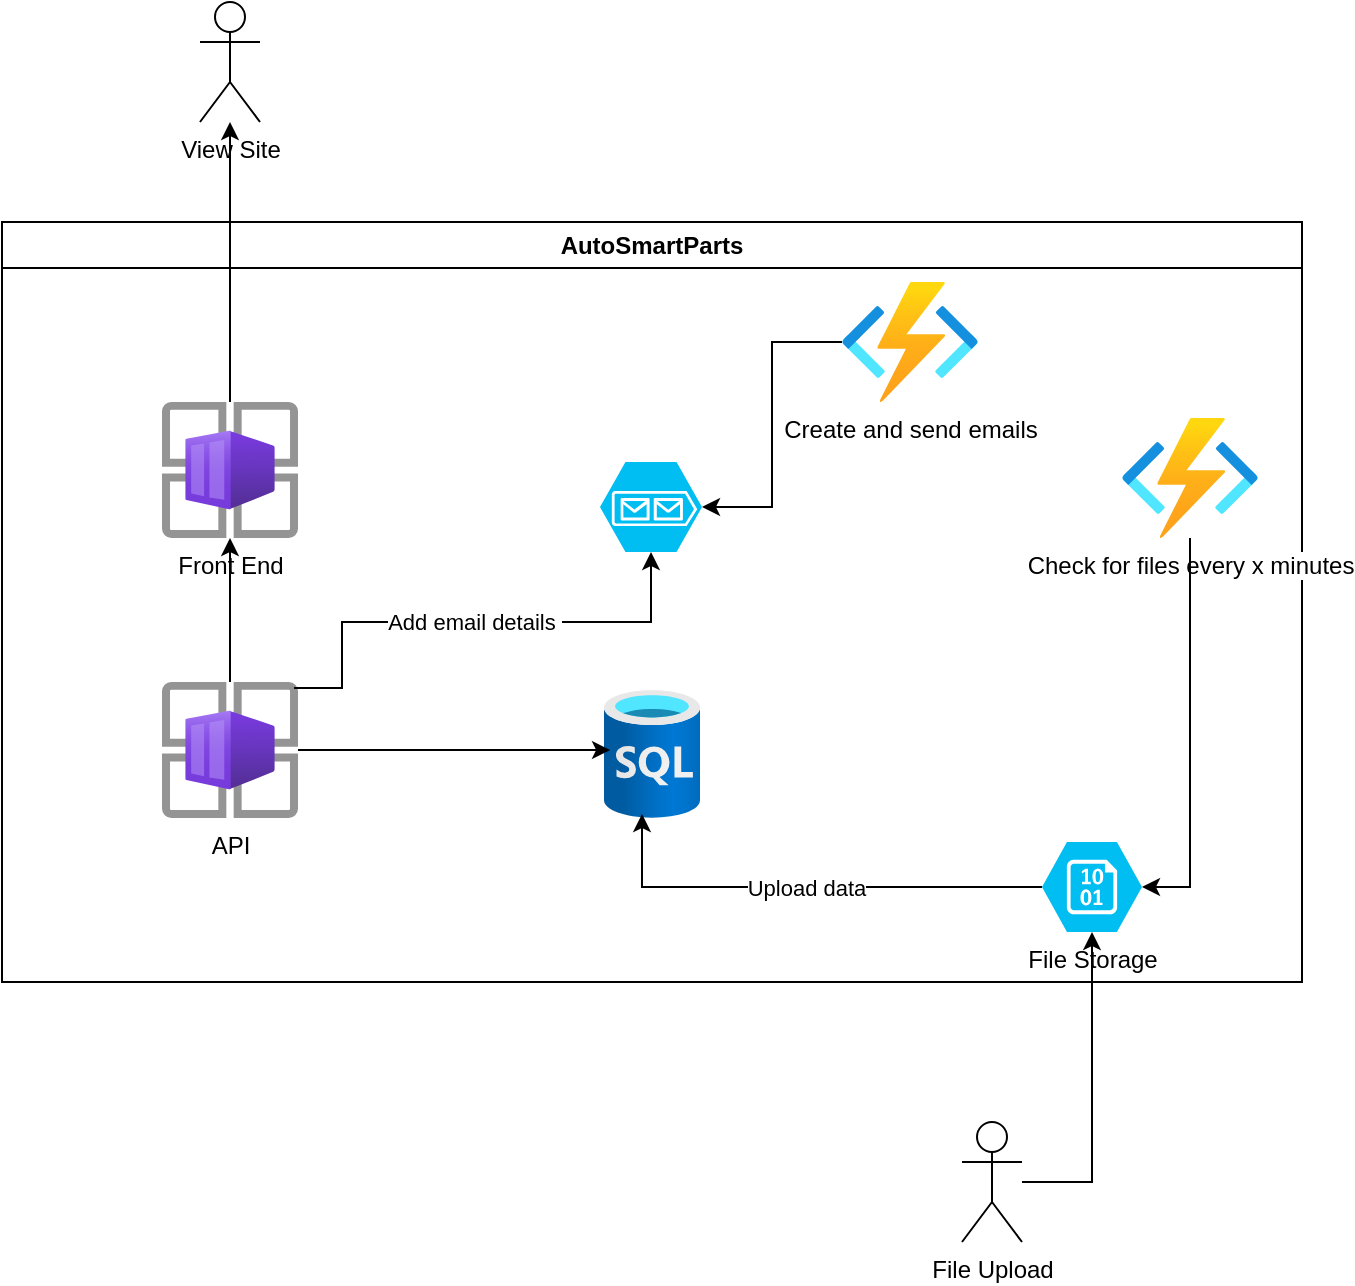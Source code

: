 <mxfile version="24.8.3">
  <diagram name="Page-1" id="7HFb4eJT5DeADiWzfKyt">
    <mxGraphModel dx="1186" dy="753" grid="1" gridSize="10" guides="1" tooltips="1" connect="1" arrows="1" fold="1" page="1" pageScale="1" pageWidth="826" pageHeight="1169" math="0" shadow="0">
      <root>
        <mxCell id="0" />
        <mxCell id="1" parent="0" />
        <mxCell id="k3Zgb3LlsUT-B3lbN6Yb-1" value="AutoSmartParts" style="swimlane;whiteSpace=wrap;html=1;" parent="1" vertex="1">
          <mxGeometry x="70" y="210" width="650" height="380" as="geometry" />
        </mxCell>
        <mxCell id="k3Zgb3LlsUT-B3lbN6Yb-6" value="Front End" style="image;aspect=fixed;html=1;points=[];align=center;fontSize=12;image=img/lib/azure2/other/Container_App_Environments.svg;" parent="k3Zgb3LlsUT-B3lbN6Yb-1" vertex="1">
          <mxGeometry x="80" y="90" width="68" height="68" as="geometry" />
        </mxCell>
        <mxCell id="k3Zgb3LlsUT-B3lbN6Yb-11" style="edgeStyle=orthogonalEdgeStyle;rounded=0;orthogonalLoop=1;jettySize=auto;html=1;" parent="k3Zgb3LlsUT-B3lbN6Yb-1" source="k3Zgb3LlsUT-B3lbN6Yb-8" target="k3Zgb3LlsUT-B3lbN6Yb-6" edge="1">
          <mxGeometry relative="1" as="geometry" />
        </mxCell>
        <mxCell id="k3Zgb3LlsUT-B3lbN6Yb-8" value="API" style="image;aspect=fixed;html=1;points=[];align=center;fontSize=12;image=img/lib/azure2/other/Container_App_Environments.svg;" parent="k3Zgb3LlsUT-B3lbN6Yb-1" vertex="1">
          <mxGeometry x="80" y="230" width="68" height="68" as="geometry" />
        </mxCell>
        <mxCell id="k3Zgb3LlsUT-B3lbN6Yb-9" value="" style="image;aspect=fixed;html=1;points=[];align=center;fontSize=12;image=img/lib/azure2/databases/SQL_Database.svg;" parent="k3Zgb3LlsUT-B3lbN6Yb-1" vertex="1">
          <mxGeometry x="301" y="234" width="48" height="64" as="geometry" />
        </mxCell>
        <mxCell id="k3Zgb3LlsUT-B3lbN6Yb-10" style="edgeStyle=orthogonalEdgeStyle;rounded=0;orthogonalLoop=1;jettySize=auto;html=1;entryX=0.063;entryY=0.469;entryDx=0;entryDy=0;entryPerimeter=0;" parent="k3Zgb3LlsUT-B3lbN6Yb-1" source="k3Zgb3LlsUT-B3lbN6Yb-8" target="k3Zgb3LlsUT-B3lbN6Yb-9" edge="1">
          <mxGeometry relative="1" as="geometry" />
        </mxCell>
        <mxCell id="k3Zgb3LlsUT-B3lbN6Yb-14" value="File Storage" style="verticalLabelPosition=bottom;html=1;verticalAlign=top;align=center;strokeColor=none;fillColor=#00BEF2;shape=mxgraph.azure.storage_blob;" parent="k3Zgb3LlsUT-B3lbN6Yb-1" vertex="1">
          <mxGeometry x="520" y="310" width="50" height="45" as="geometry" />
        </mxCell>
        <mxCell id="k3Zgb3LlsUT-B3lbN6Yb-21" value="Check for files every x minutes" style="image;aspect=fixed;html=1;points=[];align=center;fontSize=12;image=img/lib/azure2/compute/Function_Apps.svg;" parent="k3Zgb3LlsUT-B3lbN6Yb-1" vertex="1">
          <mxGeometry x="560" y="98" width="68" height="60" as="geometry" />
        </mxCell>
        <mxCell id="k3Zgb3LlsUT-B3lbN6Yb-22" style="edgeStyle=orthogonalEdgeStyle;rounded=0;orthogonalLoop=1;jettySize=auto;html=1;entryX=1;entryY=0.5;entryDx=0;entryDy=0;entryPerimeter=0;" parent="k3Zgb3LlsUT-B3lbN6Yb-1" source="k3Zgb3LlsUT-B3lbN6Yb-21" target="k3Zgb3LlsUT-B3lbN6Yb-14" edge="1">
          <mxGeometry relative="1" as="geometry" />
        </mxCell>
        <mxCell id="k3Zgb3LlsUT-B3lbN6Yb-24" value="Upload data" style="edgeStyle=orthogonalEdgeStyle;rounded=0;orthogonalLoop=1;jettySize=auto;html=1;exitX=0;exitY=0.5;exitDx=0;exitDy=0;exitPerimeter=0;entryX=0.396;entryY=0.969;entryDx=0;entryDy=0;entryPerimeter=0;" parent="k3Zgb3LlsUT-B3lbN6Yb-1" source="k3Zgb3LlsUT-B3lbN6Yb-14" target="k3Zgb3LlsUT-B3lbN6Yb-9" edge="1">
          <mxGeometry relative="1" as="geometry" />
        </mxCell>
        <mxCell id="S5DLsuCRhaX4rhM3e5To-1" value="" style="verticalLabelPosition=bottom;html=1;verticalAlign=top;align=center;strokeColor=none;fillColor=#00BEF2;shape=mxgraph.azure.storage_queue;" vertex="1" parent="k3Zgb3LlsUT-B3lbN6Yb-1">
          <mxGeometry x="299" y="120" width="51" height="45" as="geometry" />
        </mxCell>
        <mxCell id="S5DLsuCRhaX4rhM3e5To-2" value="Add email details&amp;nbsp;" style="edgeStyle=orthogonalEdgeStyle;rounded=0;orthogonalLoop=1;jettySize=auto;html=1;entryX=0.5;entryY=1;entryDx=0;entryDy=0;entryPerimeter=0;exitX=0.971;exitY=0.044;exitDx=0;exitDy=0;exitPerimeter=0;" edge="1" parent="k3Zgb3LlsUT-B3lbN6Yb-1" source="k3Zgb3LlsUT-B3lbN6Yb-8" target="S5DLsuCRhaX4rhM3e5To-1">
          <mxGeometry relative="1" as="geometry">
            <Array as="points">
              <mxPoint x="170" y="233" />
              <mxPoint x="170" y="200" />
              <mxPoint x="324" y="200" />
            </Array>
          </mxGeometry>
        </mxCell>
        <mxCell id="S5DLsuCRhaX4rhM3e5To-3" value="Create and send emails" style="image;aspect=fixed;html=1;points=[];align=center;fontSize=12;image=img/lib/azure2/compute/Function_Apps.svg;" vertex="1" parent="k3Zgb3LlsUT-B3lbN6Yb-1">
          <mxGeometry x="420" y="30" width="68" height="60" as="geometry" />
        </mxCell>
        <mxCell id="S5DLsuCRhaX4rhM3e5To-5" style="edgeStyle=orthogonalEdgeStyle;rounded=0;orthogonalLoop=1;jettySize=auto;html=1;entryX=1;entryY=0.5;entryDx=0;entryDy=0;entryPerimeter=0;" edge="1" parent="k3Zgb3LlsUT-B3lbN6Yb-1" source="S5DLsuCRhaX4rhM3e5To-3" target="S5DLsuCRhaX4rhM3e5To-1">
          <mxGeometry relative="1" as="geometry" />
        </mxCell>
        <mxCell id="k3Zgb3LlsUT-B3lbN6Yb-5" value="View Site" style="shape=umlActor;verticalLabelPosition=bottom;verticalAlign=top;html=1;outlineConnect=0;" parent="1" vertex="1">
          <mxGeometry x="169" y="100" width="30" height="60" as="geometry" />
        </mxCell>
        <mxCell id="k3Zgb3LlsUT-B3lbN6Yb-7" style="edgeStyle=orthogonalEdgeStyle;rounded=0;orthogonalLoop=1;jettySize=auto;html=1;" parent="1" source="k3Zgb3LlsUT-B3lbN6Yb-6" target="k3Zgb3LlsUT-B3lbN6Yb-5" edge="1">
          <mxGeometry relative="1" as="geometry" />
        </mxCell>
        <mxCell id="k3Zgb3LlsUT-B3lbN6Yb-12" value="File Upload" style="shape=umlActor;verticalLabelPosition=bottom;verticalAlign=top;html=1;outlineConnect=0;" parent="1" vertex="1">
          <mxGeometry x="550" y="660" width="30" height="60" as="geometry" />
        </mxCell>
        <mxCell id="k3Zgb3LlsUT-B3lbN6Yb-19" style="edgeStyle=orthogonalEdgeStyle;rounded=0;orthogonalLoop=1;jettySize=auto;html=1;entryX=0.5;entryY=1;entryDx=0;entryDy=0;entryPerimeter=0;" parent="1" source="k3Zgb3LlsUT-B3lbN6Yb-12" target="k3Zgb3LlsUT-B3lbN6Yb-14" edge="1">
          <mxGeometry relative="1" as="geometry" />
        </mxCell>
      </root>
    </mxGraphModel>
  </diagram>
</mxfile>
